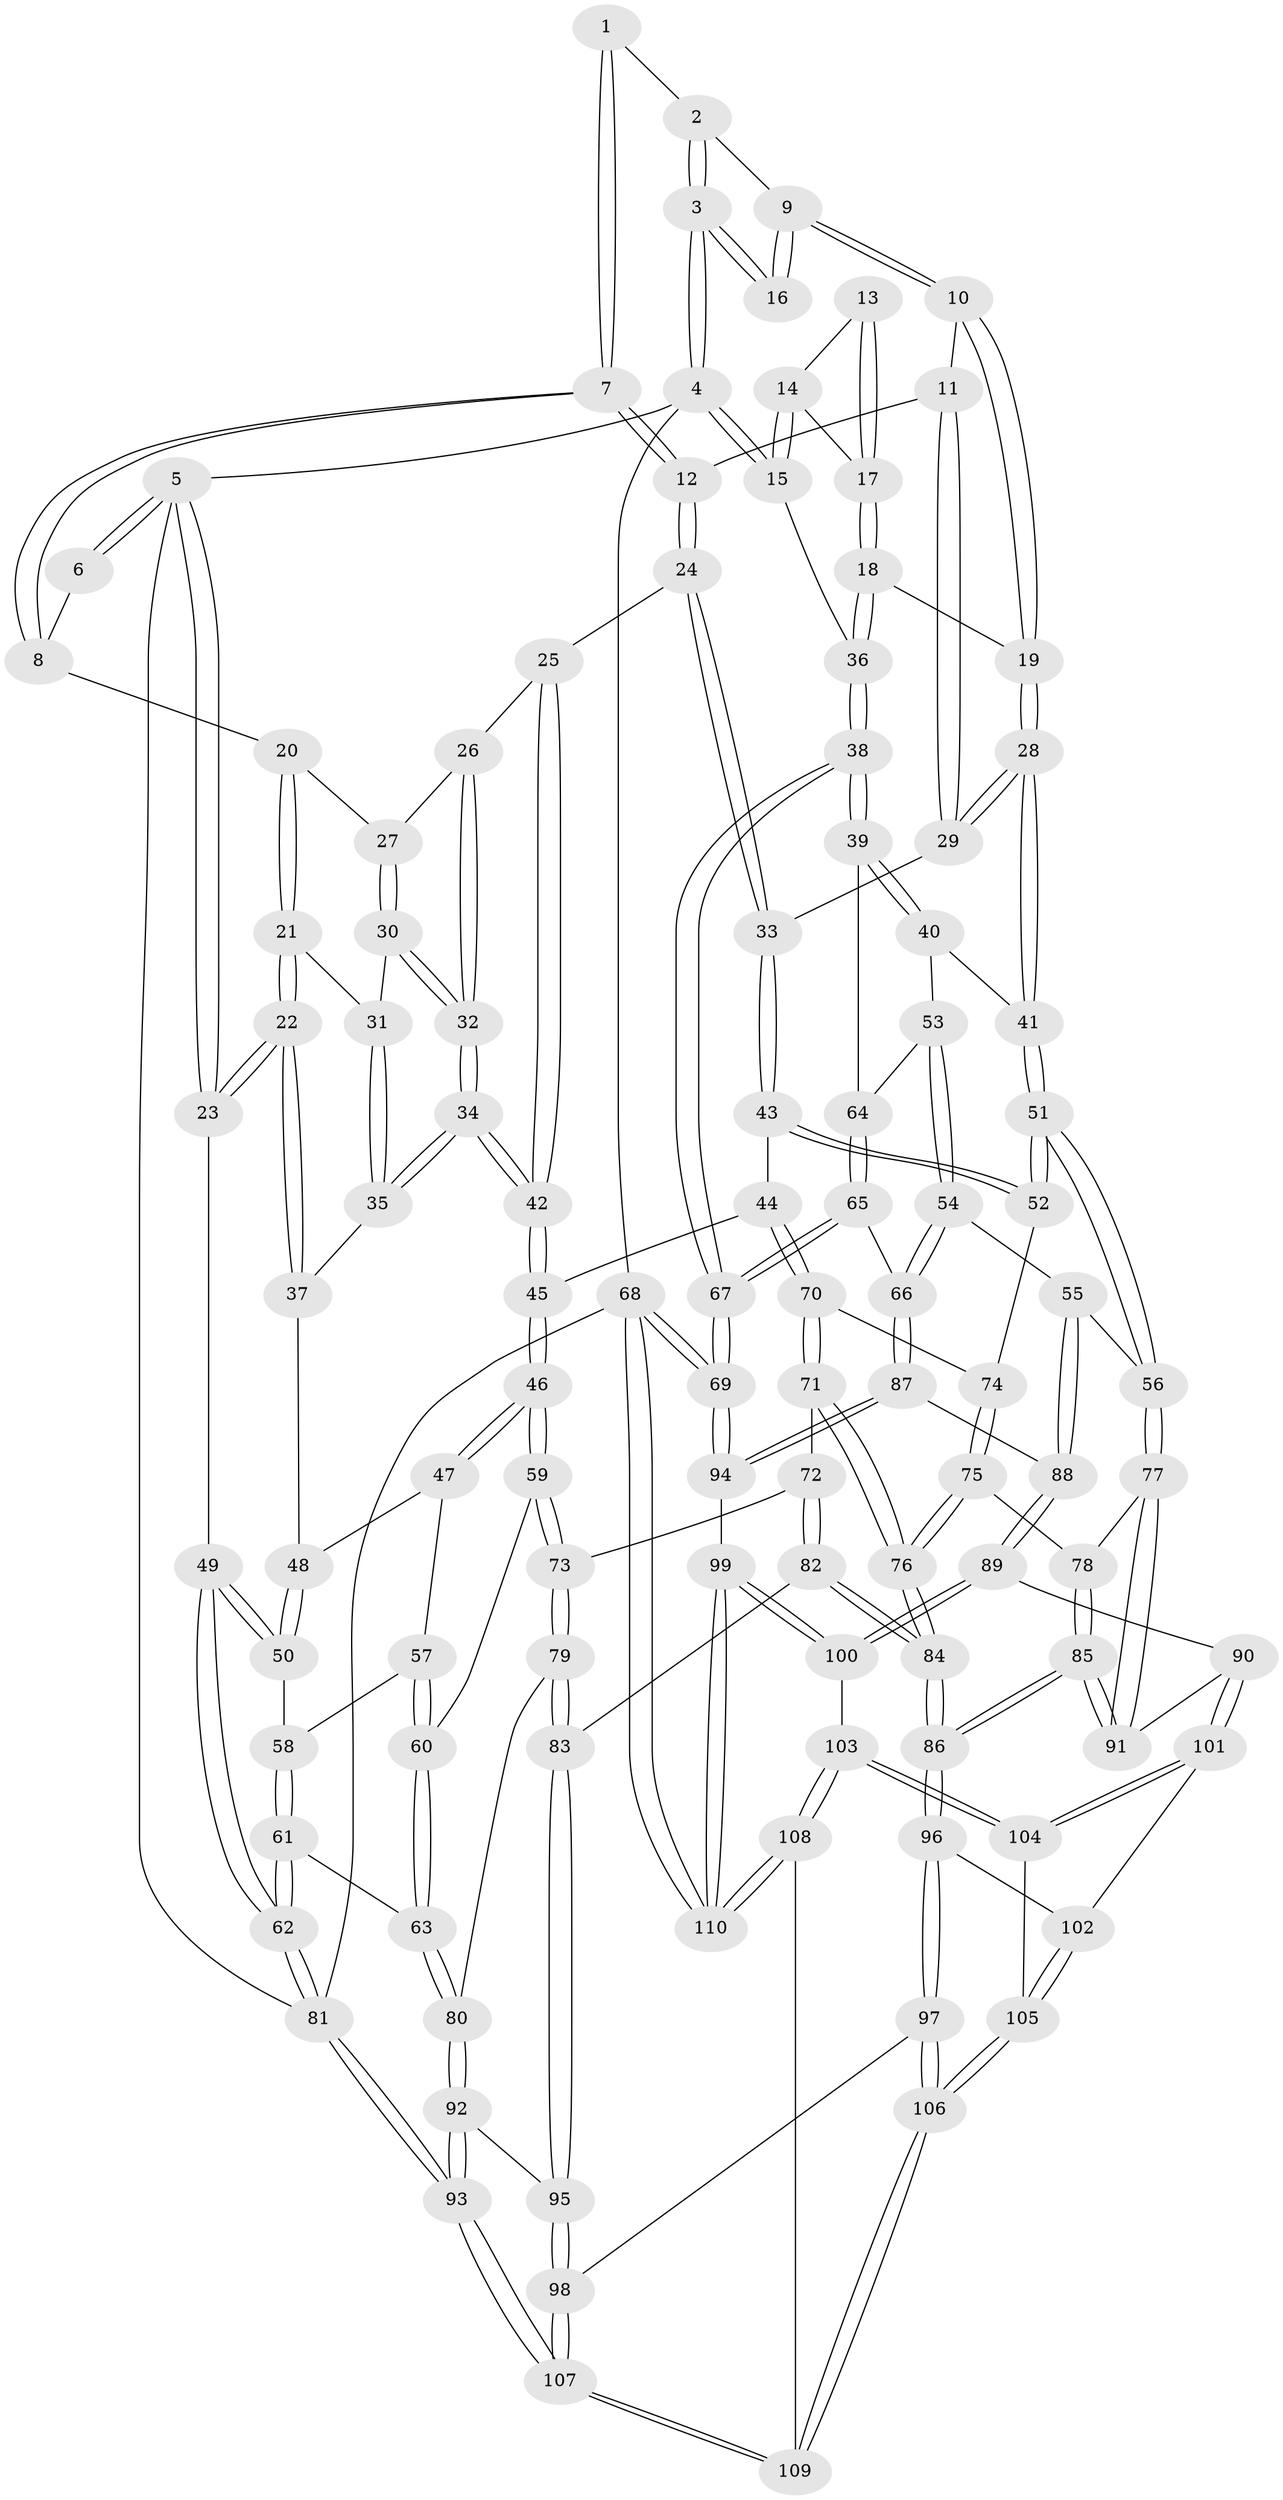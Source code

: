 // Generated by graph-tools (version 1.1) at 2025/38/03/09/25 02:38:20]
// undirected, 110 vertices, 272 edges
graph export_dot {
graph [start="1"]
  node [color=gray90,style=filled];
  1 [pos="+0.5595283020642852+0"];
  2 [pos="+0.7477179128327962+0"];
  3 [pos="+1+0"];
  4 [pos="+1+0"];
  5 [pos="+0+0"];
  6 [pos="+0.25813846796307993+0"];
  7 [pos="+0.5420544187194077+0.10355628829321059"];
  8 [pos="+0.26235745310666414+0.045373413585831114"];
  9 [pos="+0.7478536018346253+0.10001098853977104"];
  10 [pos="+0.7399334018981476+0.10755807439239073"];
  11 [pos="+0.6911547786316227+0.11127683587329626"];
  12 [pos="+0.5427494867084389+0.10534061419483878"];
  13 [pos="+0.8782139903117603+0.13181292389236232"];
  14 [pos="+0.965593903925216+0.19233914235571362"];
  15 [pos="+1+0.248462372977585"];
  16 [pos="+0.8583580414508172+0.08453716780889352"];
  17 [pos="+0.8139811559630433+0.2554044817051976"];
  18 [pos="+0.7976821830574788+0.2704578780718532"];
  19 [pos="+0.7947215965704926+0.2720836972917438"];
  20 [pos="+0.2550962181166013+0.0592613116708161"];
  21 [pos="+0+0.1472194159442684"];
  22 [pos="+0+0.1344577393260154"];
  23 [pos="+0+0.12023872262400831"];
  24 [pos="+0.5158137889514371+0.23833894715738865"];
  25 [pos="+0.48621528304709277+0.24346135752550363"];
  26 [pos="+0.3579498123973343+0.1933400904042378"];
  27 [pos="+0.26723707898891497+0.13003033718448834"];
  28 [pos="+0.7490866194082748+0.3618245905162692"];
  29 [pos="+0.696013209848375+0.3501831212158467"];
  30 [pos="+0.23809779975649156+0.21300566367161547"];
  31 [pos="+0.0738287382815083+0.21598328313225024"];
  32 [pos="+0.25647599771148016+0.3276278825641577"];
  33 [pos="+0.5778224172807245+0.3331090828481016"];
  34 [pos="+0.25728107827422547+0.3449982034842008"];
  35 [pos="+0.17346775487012617+0.33931880293803157"];
  36 [pos="+1+0.2982892904145686"];
  37 [pos="+0.12748585974784604+0.36868502345603205"];
  38 [pos="+1+0.3865241618684858"];
  39 [pos="+1+0.3999183450866289"];
  40 [pos="+0.7948554508721445+0.4039246947861502"];
  41 [pos="+0.7619482722577082+0.38036160492361715"];
  42 [pos="+0.2812198202141435+0.368469719953202"];
  43 [pos="+0.5368279364380325+0.4163616724467913"];
  44 [pos="+0.408781510257438+0.49137220236773216"];
  45 [pos="+0.2961467602628337+0.4477617322106701"];
  46 [pos="+0.2618943975844533+0.48725655536006635"];
  47 [pos="+0.1900214337829915+0.48642442329952257"];
  48 [pos="+0.10616804621928776+0.39246124829779544"];
  49 [pos="+0+0.4499635193410631"];
  50 [pos="+0.017077109200241344+0.44926400079232415"];
  51 [pos="+0.646035491984503+0.5911681611242631"];
  52 [pos="+0.595610032835201+0.5590689446000555"];
  53 [pos="+0.816973603951235+0.4992699059448414"];
  54 [pos="+0.7928515318551551+0.5846263647284762"];
  55 [pos="+0.7153436476805582+0.6335114826705124"];
  56 [pos="+0.6645866238468511+0.6290451220689385"];
  57 [pos="+0.12210793749377667+0.5023845964108978"];
  58 [pos="+0.10752471607075703+0.5045906519395614"];
  59 [pos="+0.2582049671983991+0.5063445697662843"];
  60 [pos="+0.18970142445704968+0.6052853632542445"];
  61 [pos="+0.11087562916021453+0.6397051959920211"];
  62 [pos="+0+0.6386801911999908"];
  63 [pos="+0.15644497350502073+0.6609157579276581"];
  64 [pos="+0.8923274782696248+0.5414643621239627"];
  65 [pos="+0.9522816609789806+0.6536730713398857"];
  66 [pos="+0.9182562095495711+0.6724358040068881"];
  67 [pos="+1+0.6184504518399417"];
  68 [pos="+1+1"];
  69 [pos="+1+0.9977323318389812"];
  70 [pos="+0.41987619949986815+0.5384933655319386"];
  71 [pos="+0.4187343931621515+0.5547816081270579"];
  72 [pos="+0.3521487818035052+0.6517139693447769"];
  73 [pos="+0.3155356643219404+0.6425484789578599"];
  74 [pos="+0.5448045829441747+0.5799959682663974"];
  75 [pos="+0.489231130429569+0.6593798663939974"];
  76 [pos="+0.4879239940089079+0.6602740884548135"];
  77 [pos="+0.6635190475203875+0.6308765112823279"];
  78 [pos="+0.5879534671378667+0.6514892978779572"];
  79 [pos="+0.23890178267993192+0.6844829564840911"];
  80 [pos="+0.17963313385704402+0.7006823867875427"];
  81 [pos="+0+1"];
  82 [pos="+0.3958782938810775+0.7281013920495085"];
  83 [pos="+0.35572925330191013+0.7567237951794417"];
  84 [pos="+0.4643047623330727+0.7418424801799919"];
  85 [pos="+0.496951843888376+0.7538751340698231"];
  86 [pos="+0.4803911049383513+0.7607769152974151"];
  87 [pos="+0.87947683505122+0.7275082581300374"];
  88 [pos="+0.8008020663312808+0.736200940498072"];
  89 [pos="+0.7779994115831752+0.765333909767717"];
  90 [pos="+0.6621486176243188+0.7723419259755101"];
  91 [pos="+0.6431896819752234+0.7070136994622164"];
  92 [pos="+0.17463517999908676+0.8217245620221156"];
  93 [pos="+0+1"];
  94 [pos="+0.9072708885427025+0.8184946872592155"];
  95 [pos="+0.291850504644871+0.830276181565305"];
  96 [pos="+0.500015563233018+0.8367387439065057"];
  97 [pos="+0.46114260438662275+0.9647969596309347"];
  98 [pos="+0.34479097389943036+0.8867881283423587"];
  99 [pos="+0.8307138071785098+0.9081165932581493"];
  100 [pos="+0.7711855941726339+0.8868289577795252"];
  101 [pos="+0.6509943266489135+0.8088698160325704"];
  102 [pos="+0.6100472763930311+0.824909201896211"];
  103 [pos="+0.7426824018830586+0.8940538195170056"];
  104 [pos="+0.7077292329751695+0.8783657079680346"];
  105 [pos="+0.6257714352481188+0.922381680654957"];
  106 [pos="+0.48761367881764944+1"];
  107 [pos="+0+1"];
  108 [pos="+0.6118558425432356+1"];
  109 [pos="+0.49121288884170466+1"];
  110 [pos="+1+1"];
  1 -- 2;
  1 -- 7;
  1 -- 7;
  2 -- 3;
  2 -- 3;
  2 -- 9;
  3 -- 4;
  3 -- 4;
  3 -- 16;
  3 -- 16;
  4 -- 5;
  4 -- 15;
  4 -- 15;
  4 -- 68;
  5 -- 6;
  5 -- 6;
  5 -- 23;
  5 -- 23;
  5 -- 81;
  6 -- 8;
  7 -- 8;
  7 -- 8;
  7 -- 12;
  7 -- 12;
  8 -- 20;
  9 -- 10;
  9 -- 10;
  9 -- 16;
  9 -- 16;
  10 -- 11;
  10 -- 19;
  10 -- 19;
  11 -- 12;
  11 -- 29;
  11 -- 29;
  12 -- 24;
  12 -- 24;
  13 -- 14;
  13 -- 17;
  13 -- 17;
  14 -- 15;
  14 -- 15;
  14 -- 17;
  15 -- 36;
  17 -- 18;
  17 -- 18;
  18 -- 19;
  18 -- 36;
  18 -- 36;
  19 -- 28;
  19 -- 28;
  20 -- 21;
  20 -- 21;
  20 -- 27;
  21 -- 22;
  21 -- 22;
  21 -- 31;
  22 -- 23;
  22 -- 23;
  22 -- 37;
  22 -- 37;
  23 -- 49;
  24 -- 25;
  24 -- 33;
  24 -- 33;
  25 -- 26;
  25 -- 42;
  25 -- 42;
  26 -- 27;
  26 -- 32;
  26 -- 32;
  27 -- 30;
  27 -- 30;
  28 -- 29;
  28 -- 29;
  28 -- 41;
  28 -- 41;
  29 -- 33;
  30 -- 31;
  30 -- 32;
  30 -- 32;
  31 -- 35;
  31 -- 35;
  32 -- 34;
  32 -- 34;
  33 -- 43;
  33 -- 43;
  34 -- 35;
  34 -- 35;
  34 -- 42;
  34 -- 42;
  35 -- 37;
  36 -- 38;
  36 -- 38;
  37 -- 48;
  38 -- 39;
  38 -- 39;
  38 -- 67;
  38 -- 67;
  39 -- 40;
  39 -- 40;
  39 -- 64;
  40 -- 41;
  40 -- 53;
  41 -- 51;
  41 -- 51;
  42 -- 45;
  42 -- 45;
  43 -- 44;
  43 -- 52;
  43 -- 52;
  44 -- 45;
  44 -- 70;
  44 -- 70;
  45 -- 46;
  45 -- 46;
  46 -- 47;
  46 -- 47;
  46 -- 59;
  46 -- 59;
  47 -- 48;
  47 -- 57;
  48 -- 50;
  48 -- 50;
  49 -- 50;
  49 -- 50;
  49 -- 62;
  49 -- 62;
  50 -- 58;
  51 -- 52;
  51 -- 52;
  51 -- 56;
  51 -- 56;
  52 -- 74;
  53 -- 54;
  53 -- 54;
  53 -- 64;
  54 -- 55;
  54 -- 66;
  54 -- 66;
  55 -- 56;
  55 -- 88;
  55 -- 88;
  56 -- 77;
  56 -- 77;
  57 -- 58;
  57 -- 60;
  57 -- 60;
  58 -- 61;
  58 -- 61;
  59 -- 60;
  59 -- 73;
  59 -- 73;
  60 -- 63;
  60 -- 63;
  61 -- 62;
  61 -- 62;
  61 -- 63;
  62 -- 81;
  62 -- 81;
  63 -- 80;
  63 -- 80;
  64 -- 65;
  64 -- 65;
  65 -- 66;
  65 -- 67;
  65 -- 67;
  66 -- 87;
  66 -- 87;
  67 -- 69;
  67 -- 69;
  68 -- 69;
  68 -- 69;
  68 -- 110;
  68 -- 110;
  68 -- 81;
  69 -- 94;
  69 -- 94;
  70 -- 71;
  70 -- 71;
  70 -- 74;
  71 -- 72;
  71 -- 76;
  71 -- 76;
  72 -- 73;
  72 -- 82;
  72 -- 82;
  73 -- 79;
  73 -- 79;
  74 -- 75;
  74 -- 75;
  75 -- 76;
  75 -- 76;
  75 -- 78;
  76 -- 84;
  76 -- 84;
  77 -- 78;
  77 -- 91;
  77 -- 91;
  78 -- 85;
  78 -- 85;
  79 -- 80;
  79 -- 83;
  79 -- 83;
  80 -- 92;
  80 -- 92;
  81 -- 93;
  81 -- 93;
  82 -- 83;
  82 -- 84;
  82 -- 84;
  83 -- 95;
  83 -- 95;
  84 -- 86;
  84 -- 86;
  85 -- 86;
  85 -- 86;
  85 -- 91;
  85 -- 91;
  86 -- 96;
  86 -- 96;
  87 -- 88;
  87 -- 94;
  87 -- 94;
  88 -- 89;
  88 -- 89;
  89 -- 90;
  89 -- 100;
  89 -- 100;
  90 -- 91;
  90 -- 101;
  90 -- 101;
  92 -- 93;
  92 -- 93;
  92 -- 95;
  93 -- 107;
  93 -- 107;
  94 -- 99;
  95 -- 98;
  95 -- 98;
  96 -- 97;
  96 -- 97;
  96 -- 102;
  97 -- 98;
  97 -- 106;
  97 -- 106;
  98 -- 107;
  98 -- 107;
  99 -- 100;
  99 -- 100;
  99 -- 110;
  99 -- 110;
  100 -- 103;
  101 -- 102;
  101 -- 104;
  101 -- 104;
  102 -- 105;
  102 -- 105;
  103 -- 104;
  103 -- 104;
  103 -- 108;
  103 -- 108;
  104 -- 105;
  105 -- 106;
  105 -- 106;
  106 -- 109;
  106 -- 109;
  107 -- 109;
  107 -- 109;
  108 -- 109;
  108 -- 110;
  108 -- 110;
}
